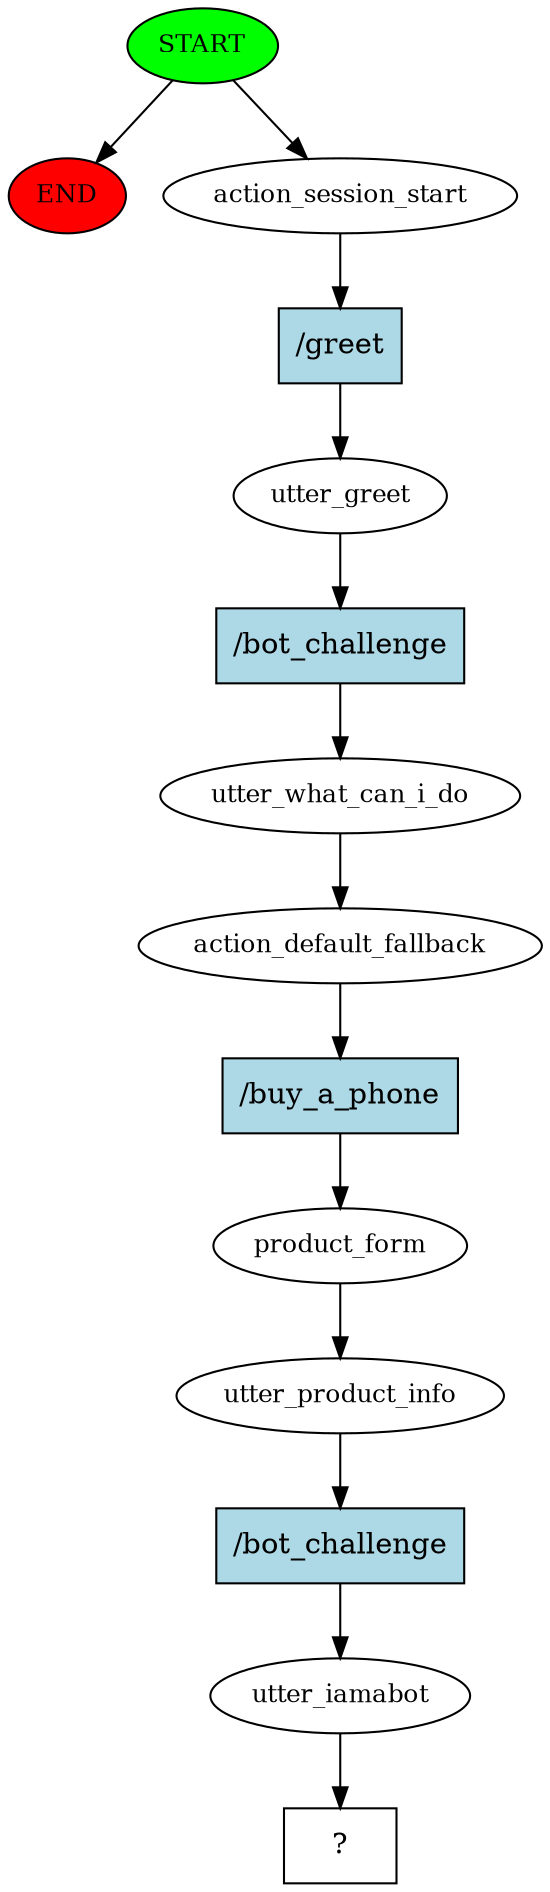 digraph  {
0 [class="start active", fillcolor=green, fontsize=12, label=START, style=filled];
"-1" [class=end, fillcolor=red, fontsize=12, label=END, style=filled];
1 [class=active, fontsize=12, label=action_session_start];
2 [class=active, fontsize=12, label=utter_greet];
3 [class=active, fontsize=12, label=utter_what_can_i_do];
4 [class=active, fontsize=12, label=action_default_fallback];
5 [class=active, fontsize=12, label=product_form];
6 [class=active, fontsize=12, label=utter_product_info];
7 [class=active, fontsize=12, label=utter_iamabot];
8 [class="intent dashed active", label="  ?  ", shape=rect];
9 [class="intent active", fillcolor=lightblue, label="/greet", shape=rect, style=filled];
10 [class="intent active", fillcolor=lightblue, label="/bot_challenge", shape=rect, style=filled];
11 [class="intent active", fillcolor=lightblue, label="/buy_a_phone", shape=rect, style=filled];
12 [class="intent active", fillcolor=lightblue, label="/bot_challenge", shape=rect, style=filled];
0 -> "-1"  [class="", key=NONE, label=""];
0 -> 1  [class=active, key=NONE, label=""];
1 -> 9  [class=active, key=0];
2 -> 10  [class=active, key=0];
3 -> 4  [class=active, key=NONE, label=""];
4 -> 11  [class=active, key=0];
5 -> 6  [class=active, key=NONE, label=""];
6 -> 12  [class=active, key=0];
7 -> 8  [class=active, key=NONE, label=""];
9 -> 2  [class=active, key=0];
10 -> 3  [class=active, key=0];
11 -> 5  [class=active, key=0];
12 -> 7  [class=active, key=0];
}
